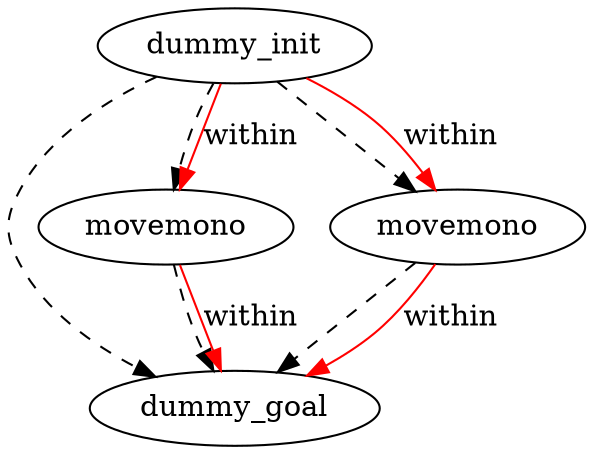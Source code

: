 digraph {
	"13ea7f43-b0a9-ad37-b1f9-33e07fc9c8ee" [label=dummy_init]
	"48ea7845-8f05-dab2-d5a7-086a22364d55" [label=dummy_goal]
	"222321c3-4d0f-1027-6743-1d1e4630bd73" [label=movemono]
	"9a918031-1bd7-6032-9c03-93cff8b80e95" [label=movemono]
	"9a918031-1bd7-6032-9c03-93cff8b80e95" -> "48ea7845-8f05-dab2-d5a7-086a22364d55" [color=black style=dashed]
	"13ea7f43-b0a9-ad37-b1f9-33e07fc9c8ee" -> "48ea7845-8f05-dab2-d5a7-086a22364d55" [color=black style=dashed]
	"222321c3-4d0f-1027-6743-1d1e4630bd73" -> "48ea7845-8f05-dab2-d5a7-086a22364d55" [color=black style=dashed]
	"13ea7f43-b0a9-ad37-b1f9-33e07fc9c8ee" -> "222321c3-4d0f-1027-6743-1d1e4630bd73" [color=black style=dashed]
	"13ea7f43-b0a9-ad37-b1f9-33e07fc9c8ee" -> "9a918031-1bd7-6032-9c03-93cff8b80e95" [color=black style=dashed]
	"13ea7f43-b0a9-ad37-b1f9-33e07fc9c8ee" -> "222321c3-4d0f-1027-6743-1d1e4630bd73" [label=within color=red]
	"9a918031-1bd7-6032-9c03-93cff8b80e95" -> "48ea7845-8f05-dab2-d5a7-086a22364d55" [label=within color=red]
	"13ea7f43-b0a9-ad37-b1f9-33e07fc9c8ee" -> "9a918031-1bd7-6032-9c03-93cff8b80e95" [label=within color=red]
	"222321c3-4d0f-1027-6743-1d1e4630bd73" -> "48ea7845-8f05-dab2-d5a7-086a22364d55" [label=within color=red]
}
